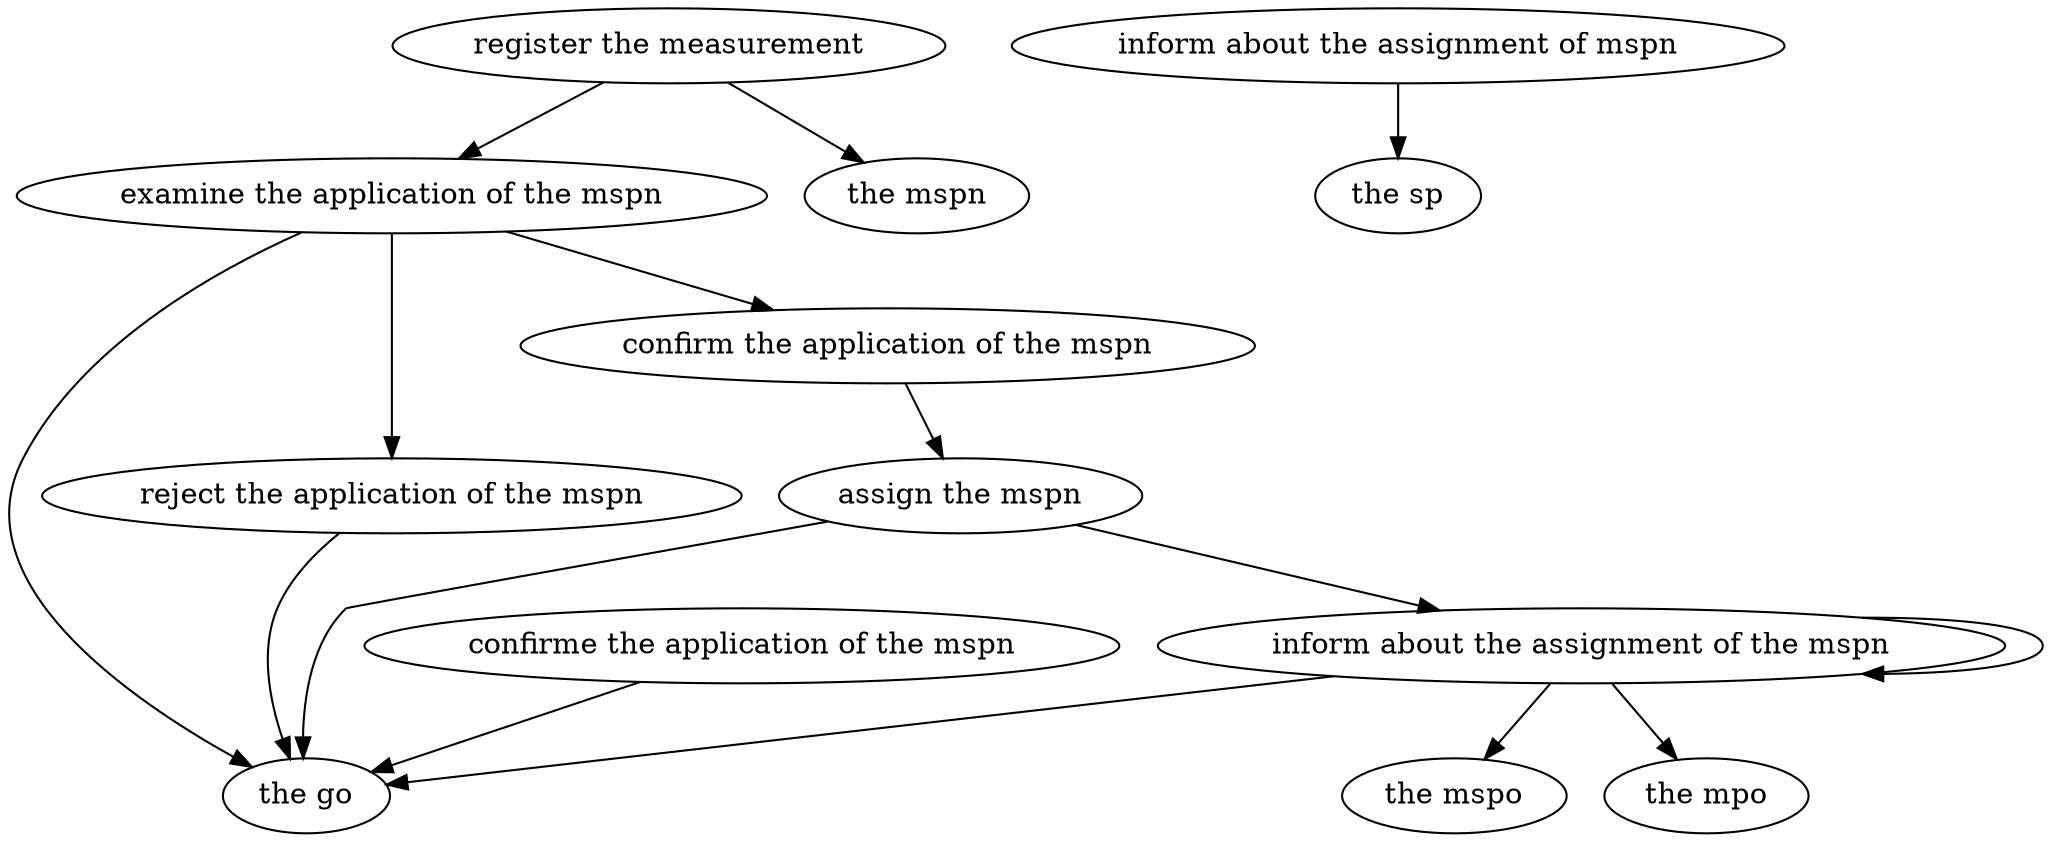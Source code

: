 digraph "doc-10.7" {
	graph [name="doc-10.7"];
	"register the measurement"	[attrs="{'type': 'Activity', 'label': 'register the measurement'}"];
	"examine the application of the mspn"	[attrs="{'type': 'Activity', 'label': 'examine the application of the mspn'}"];
	"register the measurement" -> "examine the application of the mspn"	[attrs="{'type': 'flow', 'label': 'flow'}"];
	"the mspn"	[attrs="{'type': 'Actor', 'label': 'the mspn'}"];
	"register the measurement" -> "the mspn"	[attrs="{'type': 'actor performer', 'label': 'actor performer'}"];
	"reject the application of the mspn"	[attrs="{'type': 'Activity', 'label': 'reject the application of the mspn'}"];
	"examine the application of the mspn" -> "reject the application of the mspn"	[attrs="{'type': 'flow', 'label': 'flow'}"];
	"confirm the application of the mspn"	[attrs="{'type': 'Activity', 'label': 'confirm the application of the mspn'}"];
	"examine the application of the mspn" -> "confirm the application of the mspn"	[attrs="{'type': 'flow', 'label': 'flow'}"];
	"the go"	[attrs="{'type': 'Actor', 'label': 'the go'}"];
	"examine the application of the mspn" -> "the go"	[attrs="{'type': 'actor performer', 'label': 'actor performer'}"];
	"reject the application of the mspn" -> "the go"	[attrs="{'type': 'actor performer', 'label': 'actor performer'}"];
	"assign the mspn"	[attrs="{'type': 'Activity', 'label': 'assign the mspn'}"];
	"confirm the application of the mspn" -> "assign the mspn"	[attrs="{'type': 'flow', 'label': 'flow'}"];
	"inform about the assignment of the mspn"	[attrs="{'type': 'Activity', 'label': 'inform about the assignment of the mspn'}"];
	"assign the mspn" -> "inform about the assignment of the mspn"	[attrs="{'type': 'flow', 'label': 'flow'}"];
	"assign the mspn" -> "the go"	[attrs="{'type': 'actor performer', 'label': 'actor performer'}"];
	"inform about the assignment of the mspn" -> "inform about the assignment of the mspn"	[attrs="{'type': 'flow', 'label': 'flow'}"];
	"inform about the assignment of the mspn" -> "the go"	[attrs="{'type': 'actor performer', 'label': 'actor performer'}"];
	"the mspo"	[attrs="{'type': 'Actor', 'label': 'the mspo'}"];
	"inform about the assignment of the mspn" -> "the mspo"	[attrs="{'type': 'actor performer', 'label': 'actor performer'}"];
	"the mpo"	[attrs="{'type': 'Actor', 'label': 'the mpo'}"];
	"inform about the assignment of the mspn" -> "the mpo"	[attrs="{'type': 'actor performer', 'label': 'actor performer'}"];
	"confirme the application of the mspn"	[attrs="{'type': 'Activity', 'label': 'confirme the application of the mspn'}"];
	"confirme the application of the mspn" -> "the go"	[attrs="{'type': 'actor performer', 'label': 'actor performer'}"];
	"inform about the assignment of mspn"	[attrs="{'type': 'Activity', 'label': 'inform about the assignment of mspn'}"];
	"the sp"	[attrs="{'type': 'Actor', 'label': 'the sp'}"];
	"inform about the assignment of mspn" -> "the sp"	[attrs="{'type': 'actor performer', 'label': 'actor performer'}"];
}
